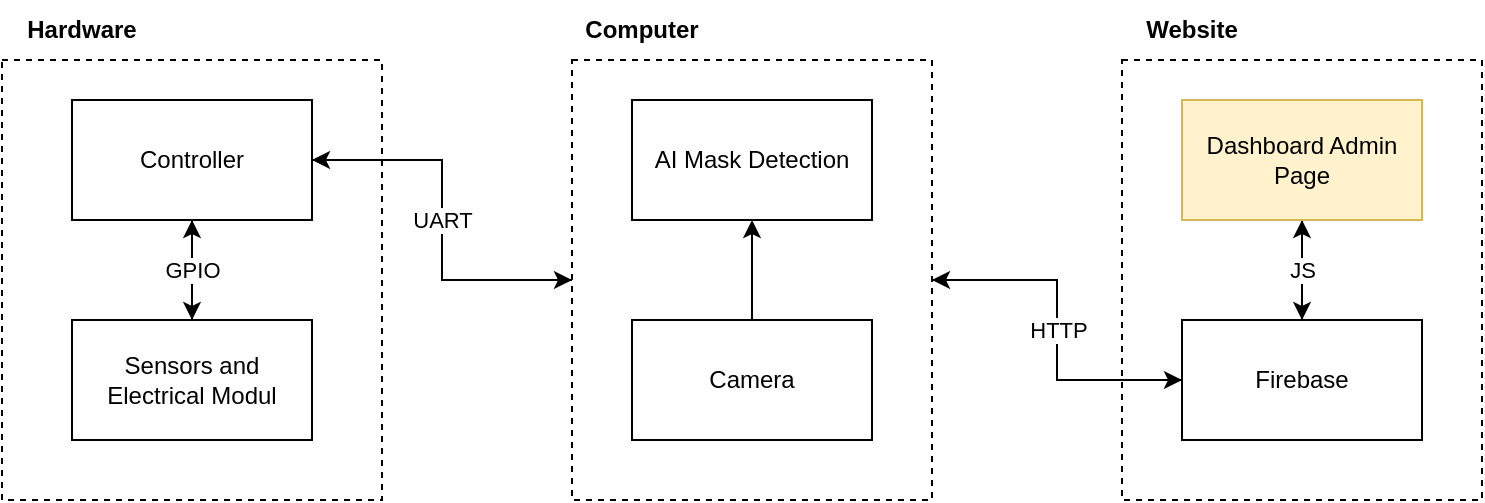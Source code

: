 <mxfile version="17.2.4" type="device"><diagram id="DOGWqLeEjhe0qgbBnH-T" name="Page-1"><mxGraphModel dx="1038" dy="641" grid="1" gridSize="10" guides="1" tooltips="1" connect="1" arrows="1" fold="1" page="1" pageScale="1" pageWidth="850" pageHeight="1100" math="0" shadow="0"><root><mxCell id="0"/><mxCell id="1" parent="0"/><mxCell id="6n1cRLCjYKhVbI57Fj5_-26" value="" style="rounded=0;whiteSpace=wrap;html=1;dashed=1;" parent="1" vertex="1"><mxGeometry x="610" y="340" width="180" height="220" as="geometry"/></mxCell><mxCell id="6n1cRLCjYKhVbI57Fj5_-24" value="" style="rounded=0;whiteSpace=wrap;html=1;dashed=1;" parent="1" vertex="1"><mxGeometry x="50" y="340" width="190" height="220" as="geometry"/></mxCell><mxCell id="qweNZK-kJG2IcSxMpQom-2" style="edgeStyle=orthogonalEdgeStyle;rounded=0;orthogonalLoop=1;jettySize=auto;html=1;exitX=0;exitY=0.5;exitDx=0;exitDy=0;entryX=1;entryY=0.5;entryDx=0;entryDy=0;" edge="1" parent="1" source="6n1cRLCjYKhVbI57Fj5_-1" target="6n1cRLCjYKhVbI57Fj5_-2"><mxGeometry relative="1" as="geometry"/></mxCell><mxCell id="qweNZK-kJG2IcSxMpQom-3" style="edgeStyle=orthogonalEdgeStyle;rounded=0;orthogonalLoop=1;jettySize=auto;html=1;exitX=1;exitY=0.5;exitDx=0;exitDy=0;" edge="1" parent="1" source="6n1cRLCjYKhVbI57Fj5_-1" target="6n1cRLCjYKhVbI57Fj5_-4"><mxGeometry relative="1" as="geometry"/></mxCell><mxCell id="6n1cRLCjYKhVbI57Fj5_-1" value="" style="rounded=0;whiteSpace=wrap;html=1;dashed=1;" parent="1" vertex="1"><mxGeometry x="335" y="340" width="180" height="220" as="geometry"/></mxCell><mxCell id="6n1cRLCjYKhVbI57Fj5_-18" style="edgeStyle=orthogonalEdgeStyle;rounded=0;orthogonalLoop=1;jettySize=auto;html=1;exitX=0.5;exitY=1;exitDx=0;exitDy=0;" parent="1" source="6n1cRLCjYKhVbI57Fj5_-2" target="6n1cRLCjYKhVbI57Fj5_-7" edge="1"><mxGeometry relative="1" as="geometry"/></mxCell><mxCell id="qweNZK-kJG2IcSxMpQom-1" value="UART" style="edgeStyle=orthogonalEdgeStyle;rounded=0;orthogonalLoop=1;jettySize=auto;html=1;exitX=1;exitY=0.5;exitDx=0;exitDy=0;entryX=0;entryY=0.5;entryDx=0;entryDy=0;" edge="1" parent="1" source="6n1cRLCjYKhVbI57Fj5_-2" target="6n1cRLCjYKhVbI57Fj5_-1"><mxGeometry relative="1" as="geometry"/></mxCell><mxCell id="6n1cRLCjYKhVbI57Fj5_-2" value="Controller" style="rounded=0;whiteSpace=wrap;html=1;" parent="1" vertex="1"><mxGeometry x="85" y="360" width="120" height="60" as="geometry"/></mxCell><mxCell id="6n1cRLCjYKhVbI57Fj5_-10" value="" style="edgeStyle=orthogonalEdgeStyle;rounded=0;orthogonalLoop=1;jettySize=auto;html=1;" parent="1" source="6n1cRLCjYKhVbI57Fj5_-4" target="6n1cRLCjYKhVbI57Fj5_-5" edge="1"><mxGeometry relative="1" as="geometry"/></mxCell><mxCell id="qweNZK-kJG2IcSxMpQom-4" value="HTTP" style="edgeStyle=orthogonalEdgeStyle;rounded=0;orthogonalLoop=1;jettySize=auto;html=1;exitX=0;exitY=0.5;exitDx=0;exitDy=0;entryX=1;entryY=0.5;entryDx=0;entryDy=0;" edge="1" parent="1" source="6n1cRLCjYKhVbI57Fj5_-4" target="6n1cRLCjYKhVbI57Fj5_-1"><mxGeometry relative="1" as="geometry"/></mxCell><mxCell id="6n1cRLCjYKhVbI57Fj5_-4" value="Firebase" style="rounded=0;whiteSpace=wrap;html=1;" parent="1" vertex="1"><mxGeometry x="640" y="470" width="120" height="60" as="geometry"/></mxCell><mxCell id="6n1cRLCjYKhVbI57Fj5_-17" value="JS" style="edgeStyle=orthogonalEdgeStyle;rounded=0;orthogonalLoop=1;jettySize=auto;html=1;exitX=0.5;exitY=1;exitDx=0;exitDy=0;entryX=0.5;entryY=0;entryDx=0;entryDy=0;" parent="1" source="6n1cRLCjYKhVbI57Fj5_-5" target="6n1cRLCjYKhVbI57Fj5_-4" edge="1"><mxGeometry relative="1" as="geometry"><mxPoint x="700" y="450" as="targetPoint"/></mxGeometry></mxCell><mxCell id="6n1cRLCjYKhVbI57Fj5_-5" value="Dashboard Admin Page" style="rounded=0;whiteSpace=wrap;html=1;fillColor=#fff2cc;strokeColor=#d6b656;" parent="1" vertex="1"><mxGeometry x="640" y="360" width="120" height="60" as="geometry"/></mxCell><mxCell id="6n1cRLCjYKhVbI57Fj5_-19" value="GPIO" style="edgeStyle=orthogonalEdgeStyle;rounded=0;orthogonalLoop=1;jettySize=auto;html=1;exitX=0.5;exitY=0;exitDx=0;exitDy=0;entryX=0.5;entryY=1;entryDx=0;entryDy=0;" parent="1" source="6n1cRLCjYKhVbI57Fj5_-7" target="6n1cRLCjYKhVbI57Fj5_-2" edge="1"><mxGeometry relative="1" as="geometry"/></mxCell><mxCell id="6n1cRLCjYKhVbI57Fj5_-7" value="Sensors and Electrical Modul" style="rounded=0;whiteSpace=wrap;html=1;" parent="1" vertex="1"><mxGeometry x="85" y="470" width="120" height="60" as="geometry"/></mxCell><mxCell id="6n1cRLCjYKhVbI57Fj5_-23" value="" style="edgeStyle=orthogonalEdgeStyle;rounded=0;orthogonalLoop=1;jettySize=auto;html=1;" parent="1" source="6n1cRLCjYKhVbI57Fj5_-20" target="6n1cRLCjYKhVbI57Fj5_-21" edge="1"><mxGeometry relative="1" as="geometry"/></mxCell><mxCell id="6n1cRLCjYKhVbI57Fj5_-20" value="Camera" style="rounded=0;whiteSpace=wrap;html=1;" parent="1" vertex="1"><mxGeometry x="365" y="470" width="120" height="60" as="geometry"/></mxCell><mxCell id="6n1cRLCjYKhVbI57Fj5_-21" value="AI Mask Detection" style="rounded=0;whiteSpace=wrap;html=1;" parent="1" vertex="1"><mxGeometry x="365" y="360" width="120" height="60" as="geometry"/></mxCell><mxCell id="6n1cRLCjYKhVbI57Fj5_-22" value="&lt;b&gt;Computer&lt;/b&gt;" style="text;html=1;strokeColor=none;fillColor=none;align=center;verticalAlign=middle;whiteSpace=wrap;rounded=0;" parent="1" vertex="1"><mxGeometry x="335" y="310" width="70" height="30" as="geometry"/></mxCell><mxCell id="6n1cRLCjYKhVbI57Fj5_-25" value="&lt;b&gt;Hardware&lt;/b&gt;" style="text;html=1;strokeColor=none;fillColor=none;align=center;verticalAlign=middle;whiteSpace=wrap;rounded=0;" parent="1" vertex="1"><mxGeometry x="50" y="310" width="80" height="30" as="geometry"/></mxCell><mxCell id="6n1cRLCjYKhVbI57Fj5_-27" value="&lt;b&gt;Website&lt;/b&gt;" style="text;html=1;strokeColor=none;fillColor=none;align=center;verticalAlign=middle;whiteSpace=wrap;rounded=0;" parent="1" vertex="1"><mxGeometry x="610" y="310" width="70" height="30" as="geometry"/></mxCell></root></mxGraphModel></diagram></mxfile>